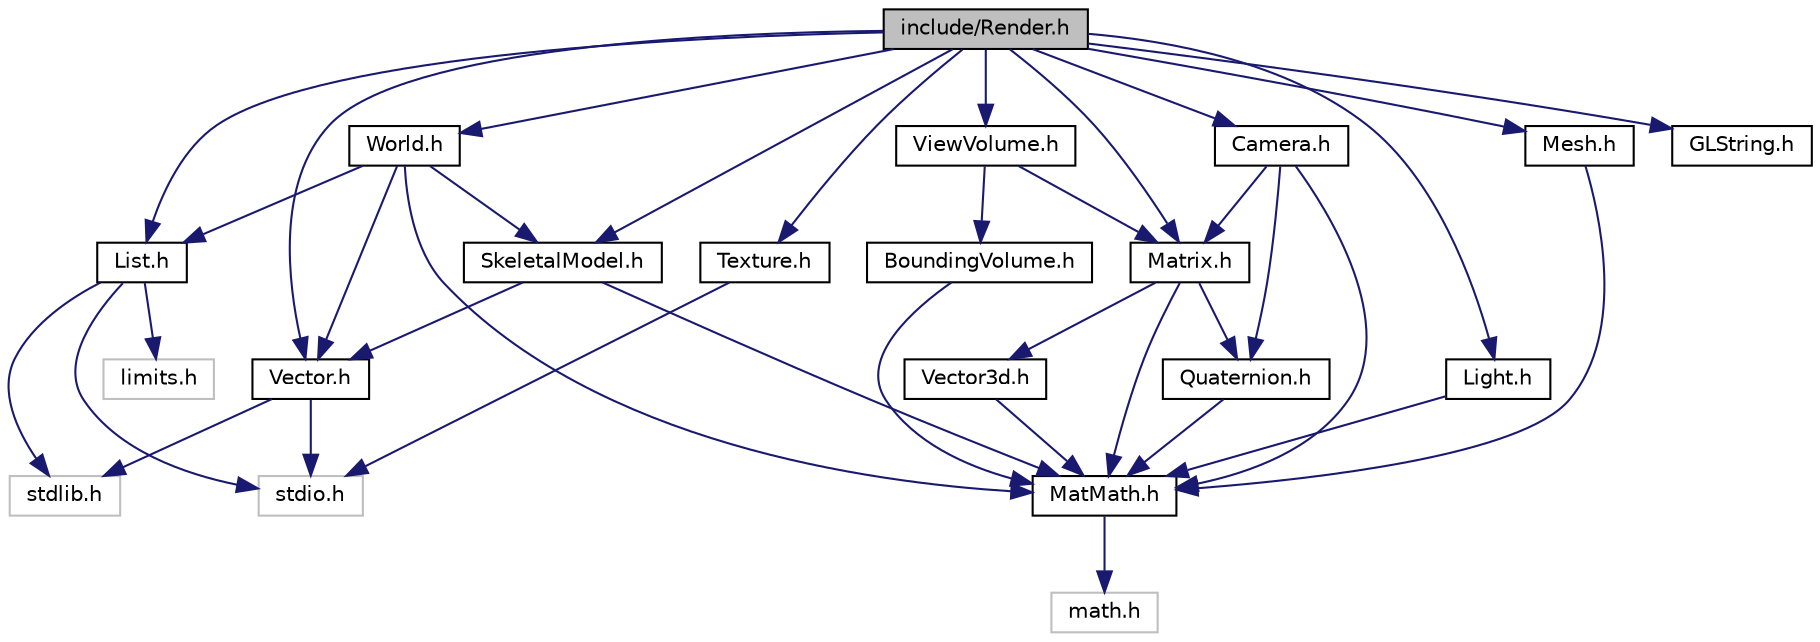 digraph "include/Render.h"
{
 // INTERACTIVE_SVG=YES
  edge [fontname="Helvetica",fontsize="10",labelfontname="Helvetica",labelfontsize="10"];
  node [fontname="Helvetica",fontsize="10",shape=record];
  Node1 [label="include/Render.h",height=0.2,width=0.4,color="black", fillcolor="grey75", style="filled" fontcolor="black"];
  Node1 -> Node2 [color="midnightblue",fontsize="10",style="solid",fontname="Helvetica"];
  Node2 [label="List.h",height=0.2,width=0.4,color="black", fillcolor="white", style="filled",URL="$_list_8h.html",tooltip="Template list. "];
  Node2 -> Node3 [color="midnightblue",fontsize="10",style="solid",fontname="Helvetica"];
  Node3 [label="stdlib.h",height=0.2,width=0.4,color="grey75", fillcolor="white", style="filled"];
  Node2 -> Node4 [color="midnightblue",fontsize="10",style="solid",fontname="Helvetica"];
  Node4 [label="limits.h",height=0.2,width=0.4,color="grey75", fillcolor="white", style="filled"];
  Node2 -> Node5 [color="midnightblue",fontsize="10",style="solid",fontname="Helvetica"];
  Node5 [label="stdio.h",height=0.2,width=0.4,color="grey75", fillcolor="white", style="filled"];
  Node1 -> Node6 [color="midnightblue",fontsize="10",style="solid",fontname="Helvetica"];
  Node6 [label="Vector.h",height=0.2,width=0.4,color="black", fillcolor="white", style="filled",URL="$_vector_8h.html",tooltip="Template Vector. "];
  Node6 -> Node3 [color="midnightblue",fontsize="10",style="solid",fontname="Helvetica"];
  Node6 -> Node5 [color="midnightblue",fontsize="10",style="solid",fontname="Helvetica"];
  Node1 -> Node7 [color="midnightblue",fontsize="10",style="solid",fontname="Helvetica"];
  Node7 [label="Matrix.h",height=0.2,width=0.4,color="black", fillcolor="white", style="filled",URL="$_matrix_8h.html",tooltip="3D Matrix "];
  Node7 -> Node8 [color="midnightblue",fontsize="10",style="solid",fontname="Helvetica"];
  Node8 [label="MatMath.h",height=0.2,width=0.4,color="black", fillcolor="white", style="filled",URL="$_mat_math_8h.html",tooltip="Vector and Matrix math. "];
  Node8 -> Node9 [color="midnightblue",fontsize="10",style="solid",fontname="Helvetica"];
  Node9 [label="math.h",height=0.2,width=0.4,color="grey75", fillcolor="white", style="filled"];
  Node7 -> Node10 [color="midnightblue",fontsize="10",style="solid",fontname="Helvetica"];
  Node10 [label="Quaternion.h",height=0.2,width=0.4,color="black", fillcolor="white", style="filled",URL="$_quaternion_8h.html",tooltip="Quaternion. "];
  Node10 -> Node8 [color="midnightblue",fontsize="10",style="solid",fontname="Helvetica"];
  Node7 -> Node11 [color="midnightblue",fontsize="10",style="solid",fontname="Helvetica"];
  Node11 [label="Vector3d.h",height=0.2,width=0.4,color="black", fillcolor="white", style="filled",URL="$_vector3d_8h.html",tooltip="3D Math vector "];
  Node11 -> Node8 [color="midnightblue",fontsize="10",style="solid",fontname="Helvetica"];
  Node1 -> Node12 [color="midnightblue",fontsize="10",style="solid",fontname="Helvetica"];
  Node12 [label="ViewVolume.h",height=0.2,width=0.4,color="black", fillcolor="white", style="filled",URL="$_view_volume_8h.html",tooltip="Viewing Volume for culling use. "];
  Node12 -> Node7 [color="midnightblue",fontsize="10",style="solid",fontname="Helvetica"];
  Node12 -> Node13 [color="midnightblue",fontsize="10",style="solid",fontname="Helvetica"];
  Node13 [label="BoundingVolume.h",height=0.2,width=0.4,color="black", fillcolor="white", style="filled",URL="$_bounding_volume_8h.html",tooltip="Bounding volume class for world/vis/culling/clipping/collision stuff. "];
  Node13 -> Node8 [color="midnightblue",fontsize="10",style="solid",fontname="Helvetica"];
  Node1 -> Node14 [color="midnightblue",fontsize="10",style="solid",fontname="Helvetica"];
  Node14 [label="Light.h",height=0.2,width=0.4,color="black", fillcolor="white", style="filled",URL="$_light_8h.html",tooltip="The GL light class. "];
  Node14 -> Node8 [color="midnightblue",fontsize="10",style="solid",fontname="Helvetica"];
  Node1 -> Node15 [color="midnightblue",fontsize="10",style="solid",fontname="Helvetica"];
  Node15 [label="World.h",height=0.2,width=0.4,color="black", fillcolor="white", style="filled",URL="$_world_8h.html",tooltip="The game world (model) "];
  Node15 -> Node16 [color="midnightblue",fontsize="10",style="solid",fontname="Helvetica"];
  Node16 [label="SkeletalModel.h",height=0.2,width=0.4,color="black", fillcolor="white", style="filled",URL="$_skeletal_model_8h.html",tooltip="This is the factored out skeletal model class. "];
  Node16 -> Node6 [color="midnightblue",fontsize="10",style="solid",fontname="Helvetica"];
  Node16 -> Node8 [color="midnightblue",fontsize="10",style="solid",fontname="Helvetica"];
  Node15 -> Node2 [color="midnightblue",fontsize="10",style="solid",fontname="Helvetica"];
  Node15 -> Node6 [color="midnightblue",fontsize="10",style="solid",fontname="Helvetica"];
  Node15 -> Node8 [color="midnightblue",fontsize="10",style="solid",fontname="Helvetica"];
  Node1 -> Node16 [color="midnightblue",fontsize="10",style="solid",fontname="Helvetica"];
  Node1 -> Node17 [color="midnightblue",fontsize="10",style="solid",fontname="Helvetica"];
  Node17 [label="Mesh.h",height=0.2,width=0.4,color="black", fillcolor="white", style="filled",URL="$_mesh_8h.html",tooltip="OpenGL Mesh. "];
  Node17 -> Node8 [color="midnightblue",fontsize="10",style="solid",fontname="Helvetica"];
  Node1 -> Node18 [color="midnightblue",fontsize="10",style="solid",fontname="Helvetica"];
  Node18 [label="Texture.h",height=0.2,width=0.4,color="black", fillcolor="white", style="filled",URL="$_texture_8h.html",tooltip="Texture registry. "];
  Node18 -> Node5 [color="midnightblue",fontsize="10",style="solid",fontname="Helvetica"];
  Node1 -> Node19 [color="midnightblue",fontsize="10",style="solid",fontname="Helvetica"];
  Node19 [label="Camera.h",height=0.2,width=0.4,color="black", fillcolor="white", style="filled",URL="$_camera_8h.html",tooltip="OpenGL camera class. "];
  Node19 -> Node8 [color="midnightblue",fontsize="10",style="solid",fontname="Helvetica"];
  Node19 -> Node7 [color="midnightblue",fontsize="10",style="solid",fontname="Helvetica"];
  Node19 -> Node10 [color="midnightblue",fontsize="10",style="solid",fontname="Helvetica"];
  Node1 -> Node20 [color="midnightblue",fontsize="10",style="solid",fontname="Helvetica"];
  Node20 [label="GLString.h",height=0.2,width=0.4,color="black", fillcolor="white", style="filled",URL="$_g_l_string_8h.html",tooltip="Open GL rendering font/string class. "];
}
